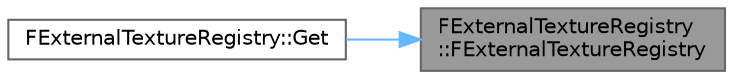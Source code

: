 digraph "FExternalTextureRegistry::FExternalTextureRegistry"
{
 // INTERACTIVE_SVG=YES
 // LATEX_PDF_SIZE
  bgcolor="transparent";
  edge [fontname=Helvetica,fontsize=10,labelfontname=Helvetica,labelfontsize=10];
  node [fontname=Helvetica,fontsize=10,shape=box,height=0.2,width=0.4];
  rankdir="RL";
  Node1 [id="Node000001",label="FExternalTextureRegistry\l::FExternalTextureRegistry",height=0.2,width=0.4,color="gray40", fillcolor="grey60", style="filled", fontcolor="black",tooltip="Default constructor."];
  Node1 -> Node2 [id="edge1_Node000001_Node000002",dir="back",color="steelblue1",style="solid",tooltip=" "];
  Node2 [id="Node000002",label="FExternalTextureRegistry::Get",height=0.2,width=0.4,color="grey40", fillcolor="white", style="filled",URL="$dd/ddb/classFExternalTextureRegistry.html#aa9a6334db9cc7df7b7ce17648cbcb69f",tooltip="Get the registry singleton instance."];
}
